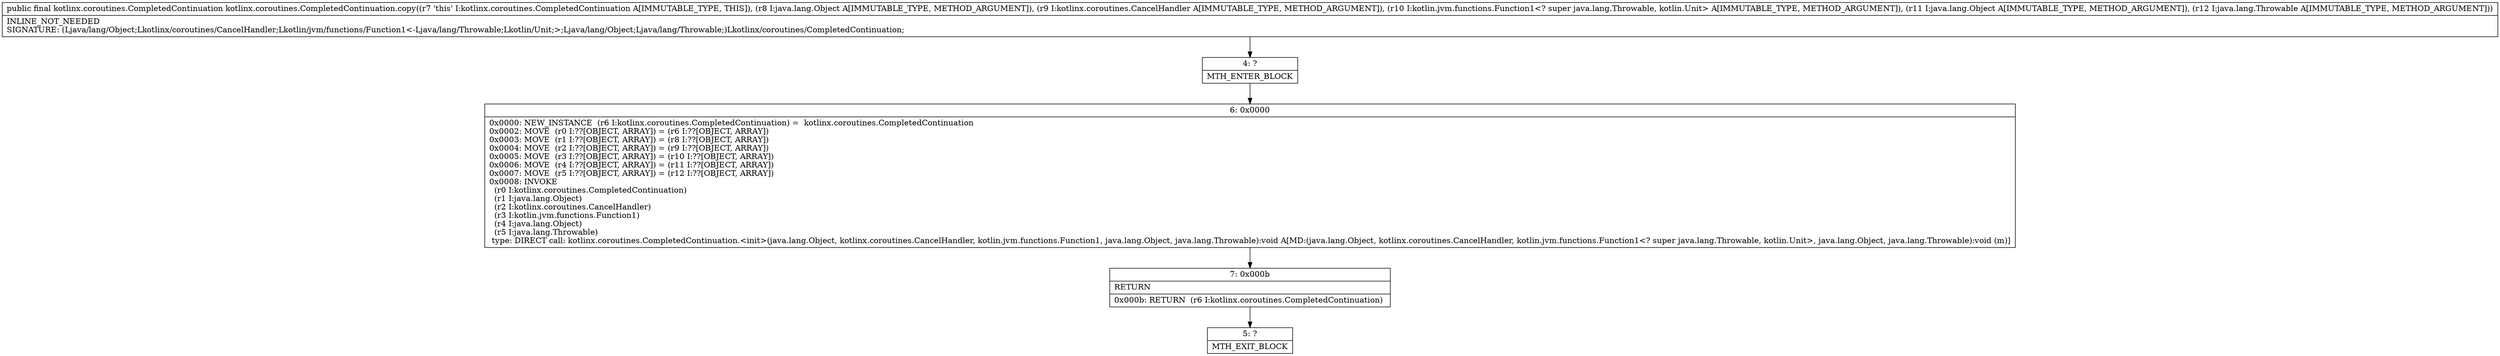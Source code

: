 digraph "CFG forkotlinx.coroutines.CompletedContinuation.copy(Ljava\/lang\/Object;Lkotlinx\/coroutines\/CancelHandler;Lkotlin\/jvm\/functions\/Function1;Ljava\/lang\/Object;Ljava\/lang\/Throwable;)Lkotlinx\/coroutines\/CompletedContinuation;" {
Node_4 [shape=record,label="{4\:\ ?|MTH_ENTER_BLOCK\l}"];
Node_6 [shape=record,label="{6\:\ 0x0000|0x0000: NEW_INSTANCE  (r6 I:kotlinx.coroutines.CompletedContinuation) =  kotlinx.coroutines.CompletedContinuation \l0x0002: MOVE  (r0 I:??[OBJECT, ARRAY]) = (r6 I:??[OBJECT, ARRAY]) \l0x0003: MOVE  (r1 I:??[OBJECT, ARRAY]) = (r8 I:??[OBJECT, ARRAY]) \l0x0004: MOVE  (r2 I:??[OBJECT, ARRAY]) = (r9 I:??[OBJECT, ARRAY]) \l0x0005: MOVE  (r3 I:??[OBJECT, ARRAY]) = (r10 I:??[OBJECT, ARRAY]) \l0x0006: MOVE  (r4 I:??[OBJECT, ARRAY]) = (r11 I:??[OBJECT, ARRAY]) \l0x0007: MOVE  (r5 I:??[OBJECT, ARRAY]) = (r12 I:??[OBJECT, ARRAY]) \l0x0008: INVOKE  \l  (r0 I:kotlinx.coroutines.CompletedContinuation)\l  (r1 I:java.lang.Object)\l  (r2 I:kotlinx.coroutines.CancelHandler)\l  (r3 I:kotlin.jvm.functions.Function1)\l  (r4 I:java.lang.Object)\l  (r5 I:java.lang.Throwable)\l type: DIRECT call: kotlinx.coroutines.CompletedContinuation.\<init\>(java.lang.Object, kotlinx.coroutines.CancelHandler, kotlin.jvm.functions.Function1, java.lang.Object, java.lang.Throwable):void A[MD:(java.lang.Object, kotlinx.coroutines.CancelHandler, kotlin.jvm.functions.Function1\<? super java.lang.Throwable, kotlin.Unit\>, java.lang.Object, java.lang.Throwable):void (m)]\l}"];
Node_7 [shape=record,label="{7\:\ 0x000b|RETURN\l|0x000b: RETURN  (r6 I:kotlinx.coroutines.CompletedContinuation) \l}"];
Node_5 [shape=record,label="{5\:\ ?|MTH_EXIT_BLOCK\l}"];
MethodNode[shape=record,label="{public final kotlinx.coroutines.CompletedContinuation kotlinx.coroutines.CompletedContinuation.copy((r7 'this' I:kotlinx.coroutines.CompletedContinuation A[IMMUTABLE_TYPE, THIS]), (r8 I:java.lang.Object A[IMMUTABLE_TYPE, METHOD_ARGUMENT]), (r9 I:kotlinx.coroutines.CancelHandler A[IMMUTABLE_TYPE, METHOD_ARGUMENT]), (r10 I:kotlin.jvm.functions.Function1\<? super java.lang.Throwable, kotlin.Unit\> A[IMMUTABLE_TYPE, METHOD_ARGUMENT]), (r11 I:java.lang.Object A[IMMUTABLE_TYPE, METHOD_ARGUMENT]), (r12 I:java.lang.Throwable A[IMMUTABLE_TYPE, METHOD_ARGUMENT]))  | INLINE_NOT_NEEDED\lSIGNATURE: (Ljava\/lang\/Object;Lkotlinx\/coroutines\/CancelHandler;Lkotlin\/jvm\/functions\/Function1\<\-Ljava\/lang\/Throwable;Lkotlin\/Unit;\>;Ljava\/lang\/Object;Ljava\/lang\/Throwable;)Lkotlinx\/coroutines\/CompletedContinuation;\l}"];
MethodNode -> Node_4;Node_4 -> Node_6;
Node_6 -> Node_7;
Node_7 -> Node_5;
}

